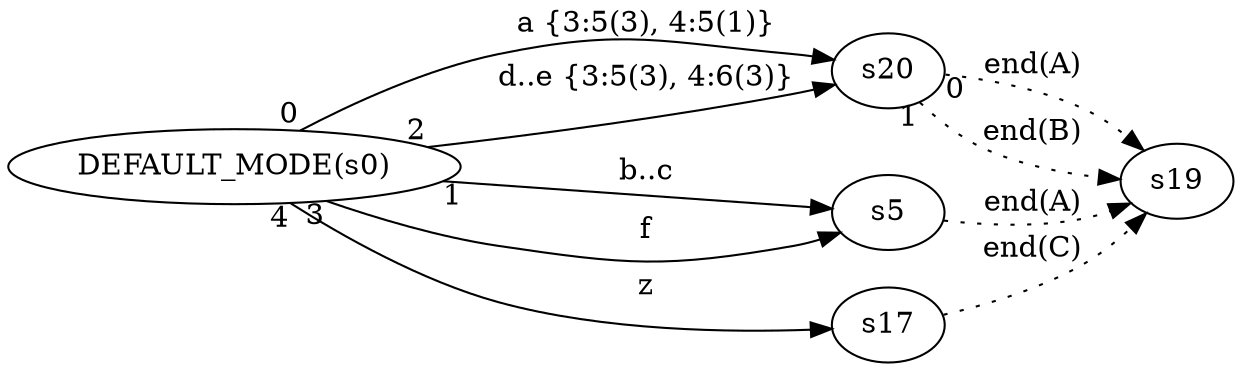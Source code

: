 digraph ATN {
  rankdir=LR;

  "DEFAULT_MODE(s0)" -> s20 [label="a {3:5(3), 4:5(1)}" taillabel=0]
  s20 -> s19 [label="end(A)" taillabel=0 style=dotted]
  s20 -> s19 [label="end(B)" taillabel=1 style=dotted]
  "DEFAULT_MODE(s0)" -> s5 [label="b..c" taillabel=1]
  s5 -> s19 [label="end(A)" style=dotted]
  "DEFAULT_MODE(s0)" -> s20 [label="d..e {3:5(3), 4:6(3)}" taillabel=2]
  "DEFAULT_MODE(s0)" -> s5 [label=f taillabel=3]
  "DEFAULT_MODE(s0)" -> s17 [label=z taillabel=4]
  s17 -> s19 [label="end(C)" style=dotted]
}